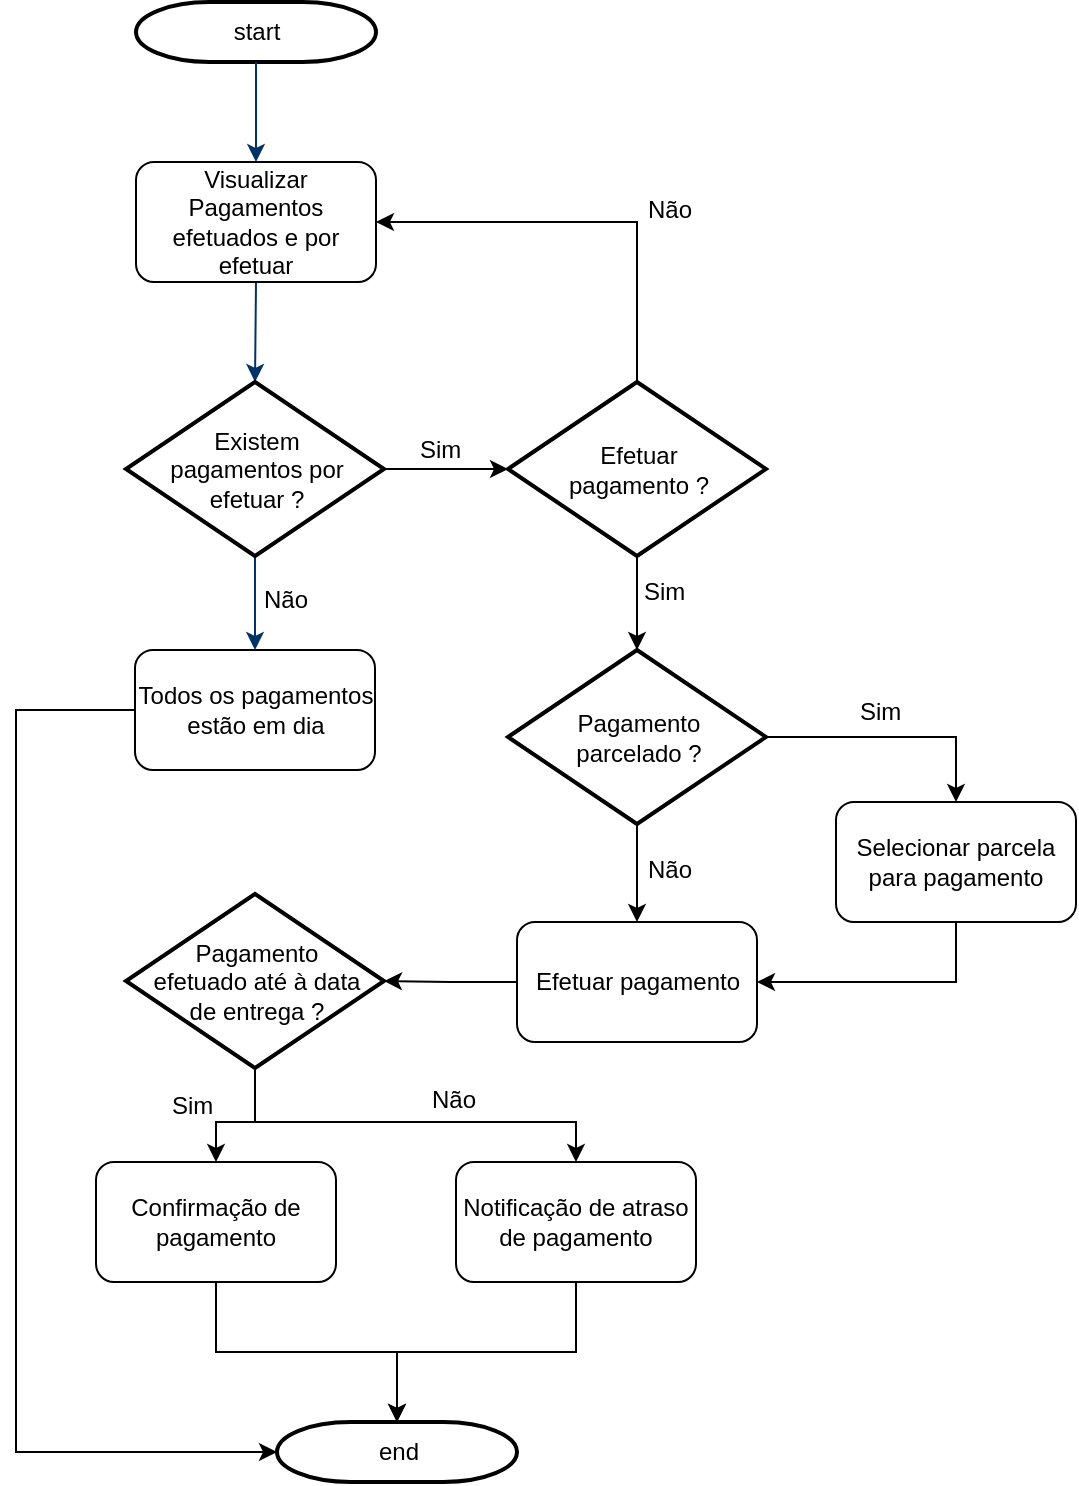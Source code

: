 <mxfile version="24.7.17">
  <diagram id="6a731a19-8d31-9384-78a2-239565b7b9f0" name="Page-1">
    <mxGraphModel dx="1235" dy="665" grid="1" gridSize="10" guides="1" tooltips="1" connect="1" arrows="1" fold="1" page="1" pageScale="1" pageWidth="1169" pageHeight="827" background="none" math="0" shadow="0">
      <root>
        <mxCell id="0" />
        <mxCell id="1" parent="0" />
        <mxCell id="2" value="start" style="shape=mxgraph.flowchart.terminator;strokeWidth=2;gradientColor=none;gradientDirection=north;fontStyle=0;html=1;" parent="1" vertex="1">
          <mxGeometry x="260" y="60" width="120" height="30" as="geometry" />
        </mxCell>
        <mxCell id="7" style="fontStyle=1;strokeColor=#003366;strokeWidth=1;html=1;entryX=0.5;entryY=0;entryDx=0;entryDy=0;" parent="1" source="2" target="hKAx5rV73xENZ0CXXmDG-55" edge="1">
          <mxGeometry relative="1" as="geometry">
            <mxPoint x="320" y="130" as="targetPoint" />
          </mxGeometry>
        </mxCell>
        <mxCell id="8" style="fontStyle=1;strokeColor=#003366;strokeWidth=1;html=1;exitX=0.5;exitY=1;exitDx=0;exitDy=0;entryX=0.5;entryY=0;entryDx=0;entryDy=0;entryPerimeter=0;" parent="1" source="hKAx5rV73xENZ0CXXmDG-55" target="hKAx5rV73xENZ0CXXmDG-57" edge="1">
          <mxGeometry relative="1" as="geometry">
            <mxPoint x="320" y="210" as="sourcePoint" />
            <mxPoint x="320" y="250" as="targetPoint" />
          </mxGeometry>
        </mxCell>
        <mxCell id="9" style="entryX=0.5;entryY=0;fontStyle=1;strokeColor=#003366;strokeWidth=1;html=1;exitX=0.5;exitY=1;exitDx=0;exitDy=0;exitPerimeter=0;entryDx=0;entryDy=0;" parent="1" source="hKAx5rV73xENZ0CXXmDG-57" target="hKAx5rV73xENZ0CXXmDG-78" edge="1">
          <mxGeometry relative="1" as="geometry">
            <mxPoint x="320" y="360" as="sourcePoint" />
            <mxPoint x="320" y="380" as="targetPoint" />
          </mxGeometry>
        </mxCell>
        <mxCell id="11" value="Não" style="text;fontStyle=0;html=1;strokeColor=none;gradientColor=none;fillColor=none;strokeWidth=2;" parent="1" vertex="1">
          <mxGeometry x="322" y="345" width="40" height="26" as="geometry" />
        </mxCell>
        <mxCell id="40" value="end" style="shape=mxgraph.flowchart.terminator;strokeWidth=2;gradientColor=none;gradientDirection=north;fontStyle=0;html=1;" parent="1" vertex="1">
          <mxGeometry x="330.5" y="770" width="120" height="30" as="geometry" />
        </mxCell>
        <mxCell id="hKAx5rV73xENZ0CXXmDG-55" value="Visualizar Pagamentos efetuados e por efetuar" style="rounded=1;whiteSpace=wrap;html=1;" vertex="1" parent="1">
          <mxGeometry x="260" y="140" width="120" height="60" as="geometry" />
        </mxCell>
        <mxCell id="hKAx5rV73xENZ0CXXmDG-57" value="Existem&lt;div&gt;pagamentos por&lt;/div&gt;&lt;div&gt;efetuar ?&lt;/div&gt;" style="shape=mxgraph.flowchart.decision;strokeWidth=2;gradientColor=none;gradientDirection=north;fontStyle=0;html=1;" vertex="1" parent="1">
          <mxGeometry x="255" y="250" width="129" height="87" as="geometry" />
        </mxCell>
        <mxCell id="hKAx5rV73xENZ0CXXmDG-63" style="edgeStyle=orthogonalEdgeStyle;rounded=0;orthogonalLoop=1;jettySize=auto;html=1;exitX=0.5;exitY=0;exitDx=0;exitDy=0;exitPerimeter=0;entryX=1;entryY=0.5;entryDx=0;entryDy=0;" edge="1" parent="1" source="hKAx5rV73xENZ0CXXmDG-59" target="hKAx5rV73xENZ0CXXmDG-55">
          <mxGeometry relative="1" as="geometry" />
        </mxCell>
        <mxCell id="hKAx5rV73xENZ0CXXmDG-66" style="edgeStyle=orthogonalEdgeStyle;rounded=0;orthogonalLoop=1;jettySize=auto;html=1;entryX=0.5;entryY=0;entryDx=0;entryDy=0;entryPerimeter=0;" edge="1" parent="1" source="hKAx5rV73xENZ0CXXmDG-59" target="hKAx5rV73xENZ0CXXmDG-81">
          <mxGeometry relative="1" as="geometry">
            <mxPoint x="510.5" y="380" as="targetPoint" />
          </mxGeometry>
        </mxCell>
        <mxCell id="hKAx5rV73xENZ0CXXmDG-59" value="Efetuar&lt;div&gt;pagamento ?&lt;/div&gt;" style="shape=mxgraph.flowchart.decision;strokeWidth=2;gradientColor=none;gradientDirection=north;fontStyle=0;html=1;" vertex="1" parent="1">
          <mxGeometry x="446" y="250" width="129" height="87" as="geometry" />
        </mxCell>
        <mxCell id="hKAx5rV73xENZ0CXXmDG-61" style="edgeStyle=orthogonalEdgeStyle;rounded=0;orthogonalLoop=1;jettySize=auto;html=1;exitX=1;exitY=0.5;exitDx=0;exitDy=0;exitPerimeter=0;entryX=0;entryY=0.5;entryDx=0;entryDy=0;entryPerimeter=0;" edge="1" parent="1" source="hKAx5rV73xENZ0CXXmDG-57" target="hKAx5rV73xENZ0CXXmDG-59">
          <mxGeometry relative="1" as="geometry" />
        </mxCell>
        <mxCell id="hKAx5rV73xENZ0CXXmDG-62" value="Sim" style="text;fontStyle=0;html=1;strokeColor=none;gradientColor=none;fillColor=none;strokeWidth=2;" vertex="1" parent="1">
          <mxGeometry x="399.5" y="270" width="40" height="26" as="geometry" />
        </mxCell>
        <mxCell id="hKAx5rV73xENZ0CXXmDG-64" value="Não" style="text;fontStyle=0;html=1;strokeColor=none;gradientColor=none;fillColor=none;strokeWidth=2;" vertex="1" parent="1">
          <mxGeometry x="514" y="150" width="40" height="26" as="geometry" />
        </mxCell>
        <mxCell id="hKAx5rV73xENZ0CXXmDG-67" value="Sim" style="text;fontStyle=0;html=1;strokeColor=none;gradientColor=none;fillColor=none;strokeWidth=2;" vertex="1" parent="1">
          <mxGeometry x="512" y="341" width="40" height="26" as="geometry" />
        </mxCell>
        <mxCell id="hKAx5rV73xENZ0CXXmDG-78" value="Todos os pagamentos estão em dia" style="rounded=1;whiteSpace=wrap;html=1;" vertex="1" parent="1">
          <mxGeometry x="259.5" y="384" width="120" height="60" as="geometry" />
        </mxCell>
        <mxCell id="hKAx5rV73xENZ0CXXmDG-85" style="edgeStyle=orthogonalEdgeStyle;rounded=0;orthogonalLoop=1;jettySize=auto;html=1;exitX=0.5;exitY=1;exitDx=0;exitDy=0;exitPerimeter=0;" edge="1" parent="1" source="hKAx5rV73xENZ0CXXmDG-81" target="hKAx5rV73xENZ0CXXmDG-84">
          <mxGeometry relative="1" as="geometry" />
        </mxCell>
        <mxCell id="hKAx5rV73xENZ0CXXmDG-86" style="edgeStyle=orthogonalEdgeStyle;rounded=0;orthogonalLoop=1;jettySize=auto;html=1;exitX=1;exitY=0.5;exitDx=0;exitDy=0;exitPerimeter=0;entryX=0.5;entryY=0;entryDx=0;entryDy=0;" edge="1" parent="1" source="hKAx5rV73xENZ0CXXmDG-81" target="hKAx5rV73xENZ0CXXmDG-83">
          <mxGeometry relative="1" as="geometry" />
        </mxCell>
        <mxCell id="hKAx5rV73xENZ0CXXmDG-81" value="Pagamento&lt;div&gt;parcelado ?&lt;/div&gt;" style="shape=mxgraph.flowchart.decision;strokeWidth=2;gradientColor=none;gradientDirection=north;fontStyle=0;html=1;" vertex="1" parent="1">
          <mxGeometry x="446" y="384" width="129" height="87" as="geometry" />
        </mxCell>
        <mxCell id="hKAx5rV73xENZ0CXXmDG-87" style="edgeStyle=orthogonalEdgeStyle;rounded=0;orthogonalLoop=1;jettySize=auto;html=1;exitX=0.5;exitY=1;exitDx=0;exitDy=0;entryX=1;entryY=0.5;entryDx=0;entryDy=0;" edge="1" parent="1" source="hKAx5rV73xENZ0CXXmDG-83" target="hKAx5rV73xENZ0CXXmDG-84">
          <mxGeometry relative="1" as="geometry" />
        </mxCell>
        <mxCell id="hKAx5rV73xENZ0CXXmDG-83" value="Selecionar parcela para pagamento" style="rounded=1;whiteSpace=wrap;html=1;" vertex="1" parent="1">
          <mxGeometry x="610" y="460" width="120" height="60" as="geometry" />
        </mxCell>
        <mxCell id="hKAx5rV73xENZ0CXXmDG-84" value="Efetuar pagamento" style="rounded=1;whiteSpace=wrap;html=1;" vertex="1" parent="1">
          <mxGeometry x="450.5" y="520" width="120" height="60" as="geometry" />
        </mxCell>
        <mxCell id="hKAx5rV73xENZ0CXXmDG-88" value="Sim" style="text;fontStyle=0;html=1;strokeColor=none;gradientColor=none;fillColor=none;strokeWidth=2;" vertex="1" parent="1">
          <mxGeometry x="620" y="401" width="40" height="26" as="geometry" />
        </mxCell>
        <mxCell id="hKAx5rV73xENZ0CXXmDG-89" value="Não" style="text;fontStyle=0;html=1;strokeColor=none;gradientColor=none;fillColor=none;strokeWidth=2;" vertex="1" parent="1">
          <mxGeometry x="514" y="480" width="40" height="26" as="geometry" />
        </mxCell>
        <mxCell id="hKAx5rV73xENZ0CXXmDG-95" style="edgeStyle=orthogonalEdgeStyle;rounded=0;orthogonalLoop=1;jettySize=auto;html=1;" edge="1" parent="1" source="hKAx5rV73xENZ0CXXmDG-90" target="hKAx5rV73xENZ0CXXmDG-92">
          <mxGeometry relative="1" as="geometry">
            <Array as="points">
              <mxPoint x="319" y="620" />
              <mxPoint x="300" y="620" />
            </Array>
          </mxGeometry>
        </mxCell>
        <mxCell id="hKAx5rV73xENZ0CXXmDG-97" style="edgeStyle=orthogonalEdgeStyle;rounded=0;orthogonalLoop=1;jettySize=auto;html=1;entryX=0.5;entryY=0;entryDx=0;entryDy=0;" edge="1" parent="1" source="hKAx5rV73xENZ0CXXmDG-90" target="hKAx5rV73xENZ0CXXmDG-93">
          <mxGeometry relative="1" as="geometry">
            <Array as="points">
              <mxPoint x="319" y="620" />
              <mxPoint x="480" y="620" />
            </Array>
          </mxGeometry>
        </mxCell>
        <mxCell id="hKAx5rV73xENZ0CXXmDG-90" value="Pagamento&lt;div&gt;efetuado até à data&lt;/div&gt;&lt;div&gt;de entrega ?&lt;/div&gt;" style="shape=mxgraph.flowchart.decision;strokeWidth=2;gradientColor=none;gradientDirection=north;fontStyle=0;html=1;" vertex="1" parent="1">
          <mxGeometry x="255" y="506" width="129" height="87" as="geometry" />
        </mxCell>
        <mxCell id="hKAx5rV73xENZ0CXXmDG-91" style="edgeStyle=orthogonalEdgeStyle;rounded=0;orthogonalLoop=1;jettySize=auto;html=1;exitX=0;exitY=0.5;exitDx=0;exitDy=0;entryX=1;entryY=0.5;entryDx=0;entryDy=0;entryPerimeter=0;" edge="1" parent="1" source="hKAx5rV73xENZ0CXXmDG-84" target="hKAx5rV73xENZ0CXXmDG-90">
          <mxGeometry relative="1" as="geometry" />
        </mxCell>
        <mxCell id="hKAx5rV73xENZ0CXXmDG-92" value="Confirmação de pagamento" style="rounded=1;whiteSpace=wrap;html=1;" vertex="1" parent="1">
          <mxGeometry x="240" y="640" width="120" height="60" as="geometry" />
        </mxCell>
        <mxCell id="hKAx5rV73xENZ0CXXmDG-93" value="Notificação de atraso de pagamento" style="rounded=1;whiteSpace=wrap;html=1;" vertex="1" parent="1">
          <mxGeometry x="420" y="640" width="120" height="60" as="geometry" />
        </mxCell>
        <mxCell id="hKAx5rV73xENZ0CXXmDG-94" style="edgeStyle=orthogonalEdgeStyle;rounded=0;orthogonalLoop=1;jettySize=auto;html=1;entryX=0;entryY=0.5;entryDx=0;entryDy=0;entryPerimeter=0;" edge="1" parent="1" source="hKAx5rV73xENZ0CXXmDG-78" target="40">
          <mxGeometry relative="1" as="geometry">
            <Array as="points">
              <mxPoint x="200" y="414" />
              <mxPoint x="200" y="785" />
            </Array>
          </mxGeometry>
        </mxCell>
        <mxCell id="hKAx5rV73xENZ0CXXmDG-98" value="Sim" style="text;fontStyle=0;html=1;strokeColor=none;gradientColor=none;fillColor=none;strokeWidth=2;" vertex="1" parent="1">
          <mxGeometry x="276" y="598" width="40" height="26" as="geometry" />
        </mxCell>
        <mxCell id="hKAx5rV73xENZ0CXXmDG-99" value="Não" style="text;fontStyle=0;html=1;strokeColor=none;gradientColor=none;fillColor=none;strokeWidth=2;" vertex="1" parent="1">
          <mxGeometry x="406" y="595" width="40" height="26" as="geometry" />
        </mxCell>
        <mxCell id="hKAx5rV73xENZ0CXXmDG-100" style="edgeStyle=orthogonalEdgeStyle;rounded=0;orthogonalLoop=1;jettySize=auto;html=1;entryX=0.5;entryY=0;entryDx=0;entryDy=0;entryPerimeter=0;" edge="1" parent="1" source="hKAx5rV73xENZ0CXXmDG-93" target="40">
          <mxGeometry relative="1" as="geometry" />
        </mxCell>
        <mxCell id="hKAx5rV73xENZ0CXXmDG-101" style="edgeStyle=orthogonalEdgeStyle;rounded=0;orthogonalLoop=1;jettySize=auto;html=1;entryX=0.5;entryY=0;entryDx=0;entryDy=0;entryPerimeter=0;" edge="1" parent="1" source="hKAx5rV73xENZ0CXXmDG-92" target="40">
          <mxGeometry relative="1" as="geometry" />
        </mxCell>
      </root>
    </mxGraphModel>
  </diagram>
</mxfile>
